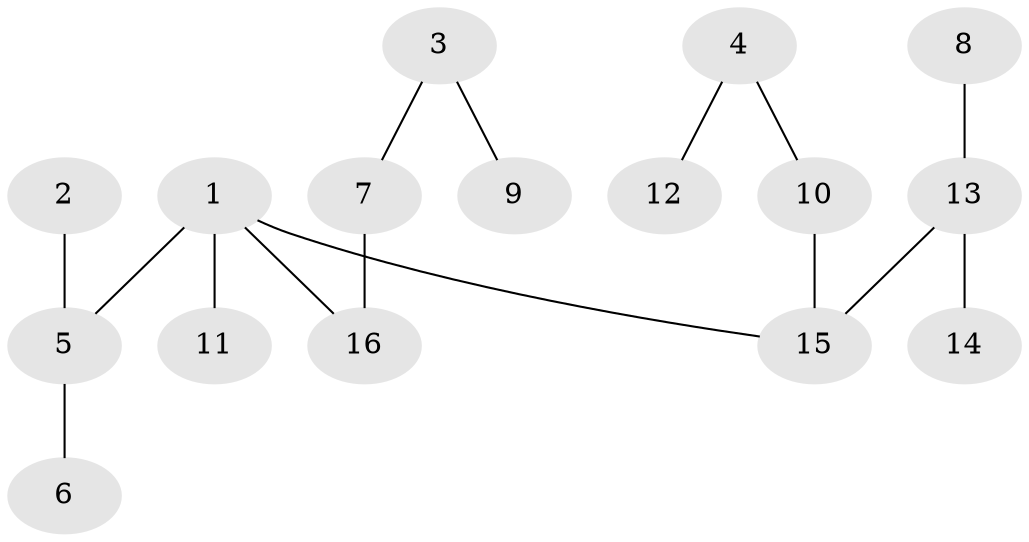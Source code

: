 // original degree distribution, {5: 0.018867924528301886, 1: 0.5094339622641509, 4: 0.07547169811320754, 3: 0.11320754716981132, 6: 0.03773584905660377, 2: 0.24528301886792453}
// Generated by graph-tools (version 1.1) at 2025/37/03/04/25 23:37:23]
// undirected, 16 vertices, 15 edges
graph export_dot {
  node [color=gray90,style=filled];
  1;
  2;
  3;
  4;
  5;
  6;
  7;
  8;
  9;
  10;
  11;
  12;
  13;
  14;
  15;
  16;
  1 -- 5 [weight=1.0];
  1 -- 11 [weight=1.0];
  1 -- 15 [weight=1.0];
  1 -- 16 [weight=1.0];
  2 -- 5 [weight=1.0];
  3 -- 7 [weight=1.0];
  3 -- 9 [weight=1.0];
  4 -- 10 [weight=1.0];
  4 -- 12 [weight=1.0];
  5 -- 6 [weight=1.0];
  7 -- 16 [weight=1.0];
  8 -- 13 [weight=1.0];
  10 -- 15 [weight=1.0];
  13 -- 14 [weight=1.0];
  13 -- 15 [weight=1.0];
}
